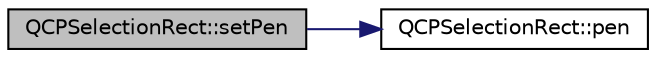 digraph "QCPSelectionRect::setPen"
{
 // LATEX_PDF_SIZE
  edge [fontname="Helvetica",fontsize="10",labelfontname="Helvetica",labelfontsize="10"];
  node [fontname="Helvetica",fontsize="10",shape=record];
  rankdir="LR";
  Node1 [label="QCPSelectionRect::setPen",height=0.2,width=0.4,color="black", fillcolor="grey75", style="filled", fontcolor="black",tooltip=" "];
  Node1 -> Node2 [color="midnightblue",fontsize="10",style="solid",fontname="Helvetica"];
  Node2 [label="QCPSelectionRect::pen",height=0.2,width=0.4,color="black", fillcolor="white", style="filled",URL="$classQCPSelectionRect.html#ab4229f8faeaffba9617d2e6c4779b765",tooltip=" "];
}

